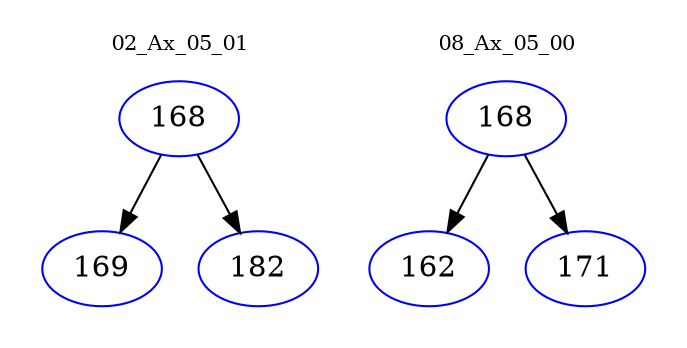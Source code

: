 digraph{
subgraph cluster_0 {
color = white
label = "02_Ax_05_01";
fontsize=10;
T0_168 [label="168", color="blue"]
T0_168 -> T0_169 [color="black"]
T0_169 [label="169", color="blue"]
T0_168 -> T0_182 [color="black"]
T0_182 [label="182", color="blue"]
}
subgraph cluster_1 {
color = white
label = "08_Ax_05_00";
fontsize=10;
T1_168 [label="168", color="blue"]
T1_168 -> T1_162 [color="black"]
T1_162 [label="162", color="blue"]
T1_168 -> T1_171 [color="black"]
T1_171 [label="171", color="blue"]
}
}
